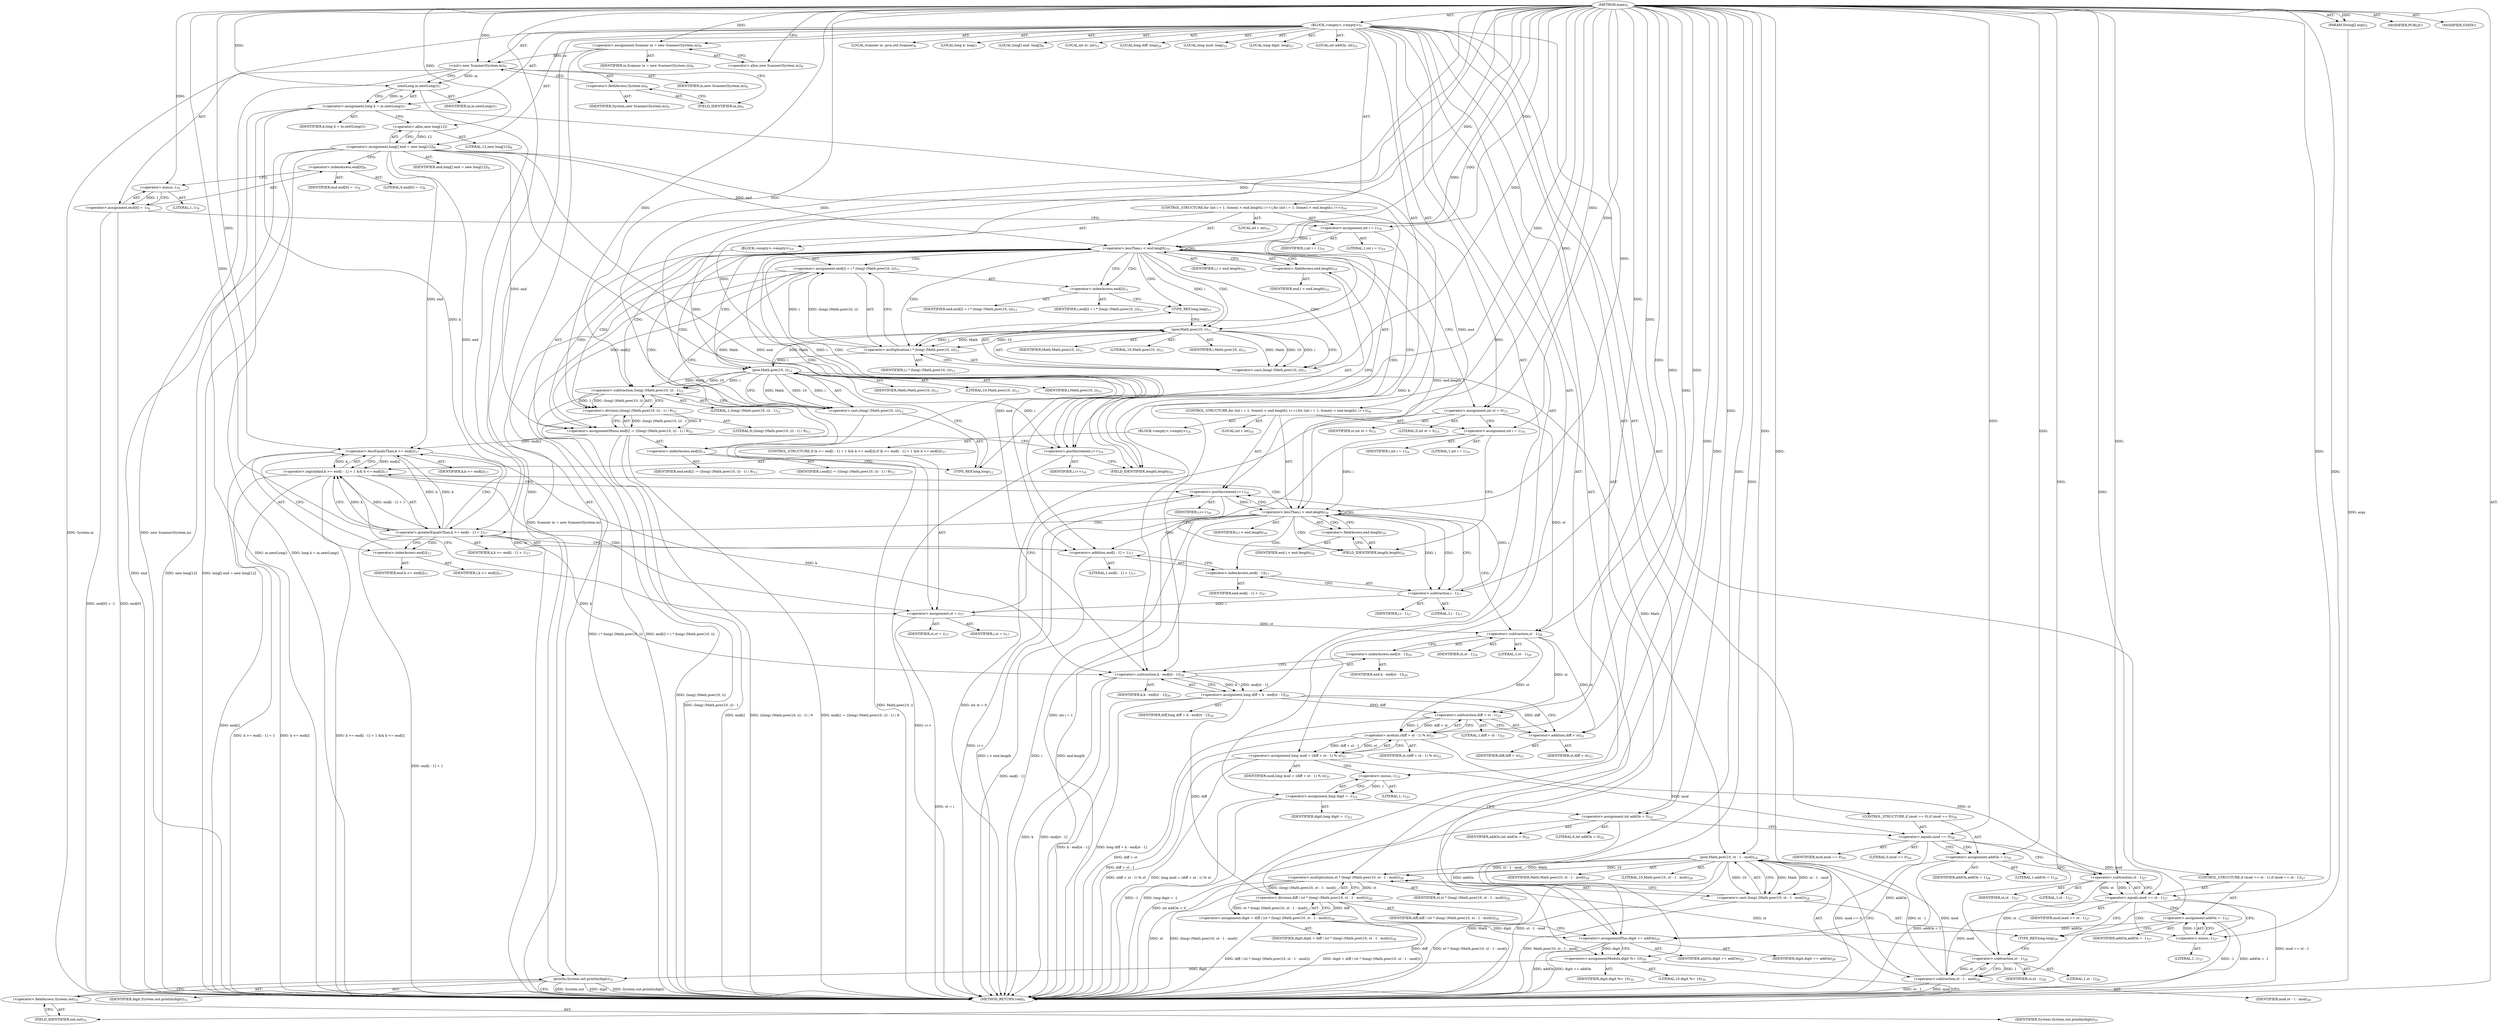 digraph "main" {  
"19" [label = <(METHOD,main)<SUB>5</SUB>> ]
"20" [label = <(PARAM,String[] args)<SUB>5</SUB>> ]
"21" [label = <(BLOCK,&lt;empty&gt;,&lt;empty&gt;)<SUB>5</SUB>> ]
"4" [label = <(LOCAL,Scanner in: java.util.Scanner)<SUB>6</SUB>> ]
"22" [label = <(&lt;operator&gt;.assignment,Scanner in = new Scanner(System.in))<SUB>6</SUB>> ]
"23" [label = <(IDENTIFIER,in,Scanner in = new Scanner(System.in))<SUB>6</SUB>> ]
"24" [label = <(&lt;operator&gt;.alloc,new Scanner(System.in))<SUB>6</SUB>> ]
"25" [label = <(&lt;init&gt;,new Scanner(System.in))<SUB>6</SUB>> ]
"3" [label = <(IDENTIFIER,in,new Scanner(System.in))<SUB>6</SUB>> ]
"26" [label = <(&lt;operator&gt;.fieldAccess,System.in)<SUB>6</SUB>> ]
"27" [label = <(IDENTIFIER,System,new Scanner(System.in))<SUB>6</SUB>> ]
"28" [label = <(FIELD_IDENTIFIER,in,in)<SUB>6</SUB>> ]
"29" [label = <(LOCAL,long k: long)<SUB>7</SUB>> ]
"30" [label = <(&lt;operator&gt;.assignment,long k = in.nextLong())<SUB>7</SUB>> ]
"31" [label = <(IDENTIFIER,k,long k = in.nextLong())<SUB>7</SUB>> ]
"32" [label = <(nextLong,in.nextLong())<SUB>7</SUB>> ]
"33" [label = <(IDENTIFIER,in,in.nextLong())<SUB>7</SUB>> ]
"34" [label = <(LOCAL,long[] end: long[])<SUB>8</SUB>> ]
"35" [label = <(&lt;operator&gt;.assignment,long[] end = new long[12])<SUB>8</SUB>> ]
"36" [label = <(IDENTIFIER,end,long[] end = new long[12])<SUB>8</SUB>> ]
"37" [label = <(&lt;operator&gt;.alloc,new long[12])> ]
"38" [label = <(LITERAL,12,new long[12])<SUB>8</SUB>> ]
"39" [label = <(&lt;operator&gt;.assignment,end[0] = -1)<SUB>9</SUB>> ]
"40" [label = <(&lt;operator&gt;.indexAccess,end[0])<SUB>9</SUB>> ]
"41" [label = <(IDENTIFIER,end,end[0] = -1)<SUB>9</SUB>> ]
"42" [label = <(LITERAL,0,end[0] = -1)<SUB>9</SUB>> ]
"43" [label = <(&lt;operator&gt;.minus,-1)<SUB>9</SUB>> ]
"44" [label = <(LITERAL,1,-1)<SUB>9</SUB>> ]
"45" [label = <(CONTROL_STRUCTURE,for (int i = 1; Some(i &lt; end.length); i++),for (int i = 1; Some(i &lt; end.length); i++))<SUB>10</SUB>> ]
"46" [label = <(LOCAL,int i: int)<SUB>10</SUB>> ]
"47" [label = <(&lt;operator&gt;.assignment,int i = 1)<SUB>10</SUB>> ]
"48" [label = <(IDENTIFIER,i,int i = 1)<SUB>10</SUB>> ]
"49" [label = <(LITERAL,1,int i = 1)<SUB>10</SUB>> ]
"50" [label = <(&lt;operator&gt;.lessThan,i &lt; end.length)<SUB>10</SUB>> ]
"51" [label = <(IDENTIFIER,i,i &lt; end.length)<SUB>10</SUB>> ]
"52" [label = <(&lt;operator&gt;.fieldAccess,end.length)<SUB>10</SUB>> ]
"53" [label = <(IDENTIFIER,end,i &lt; end.length)<SUB>10</SUB>> ]
"54" [label = <(FIELD_IDENTIFIER,length,length)<SUB>10</SUB>> ]
"55" [label = <(&lt;operator&gt;.postIncrement,i++)<SUB>10</SUB>> ]
"56" [label = <(IDENTIFIER,i,i++)<SUB>10</SUB>> ]
"57" [label = <(BLOCK,&lt;empty&gt;,&lt;empty&gt;)<SUB>10</SUB>> ]
"58" [label = <(&lt;operator&gt;.assignment,end[i] = i * (long) (Math.pow(10, i)))<SUB>11</SUB>> ]
"59" [label = <(&lt;operator&gt;.indexAccess,end[i])<SUB>11</SUB>> ]
"60" [label = <(IDENTIFIER,end,end[i] = i * (long) (Math.pow(10, i)))<SUB>11</SUB>> ]
"61" [label = <(IDENTIFIER,i,end[i] = i * (long) (Math.pow(10, i)))<SUB>11</SUB>> ]
"62" [label = <(&lt;operator&gt;.multiplication,i * (long) (Math.pow(10, i)))<SUB>11</SUB>> ]
"63" [label = <(IDENTIFIER,i,i * (long) (Math.pow(10, i)))<SUB>11</SUB>> ]
"64" [label = <(&lt;operator&gt;.cast,(long) (Math.pow(10, i)))<SUB>11</SUB>> ]
"65" [label = <(TYPE_REF,long,long)<SUB>11</SUB>> ]
"66" [label = <(pow,Math.pow(10, i))<SUB>11</SUB>> ]
"67" [label = <(IDENTIFIER,Math,Math.pow(10, i))<SUB>11</SUB>> ]
"68" [label = <(LITERAL,10,Math.pow(10, i))<SUB>11</SUB>> ]
"69" [label = <(IDENTIFIER,i,Math.pow(10, i))<SUB>11</SUB>> ]
"70" [label = <(&lt;operator&gt;.assignmentMinus,end[i] -= ((long) (Math.pow(10, i)) - 1) / 9)<SUB>12</SUB>> ]
"71" [label = <(&lt;operator&gt;.indexAccess,end[i])<SUB>12</SUB>> ]
"72" [label = <(IDENTIFIER,end,end[i] -= ((long) (Math.pow(10, i)) - 1) / 9)<SUB>12</SUB>> ]
"73" [label = <(IDENTIFIER,i,end[i] -= ((long) (Math.pow(10, i)) - 1) / 9)<SUB>12</SUB>> ]
"74" [label = <(&lt;operator&gt;.division,((long) (Math.pow(10, i)) - 1) / 9)<SUB>12</SUB>> ]
"75" [label = <(&lt;operator&gt;.subtraction,(long) (Math.pow(10, i)) - 1)<SUB>12</SUB>> ]
"76" [label = <(&lt;operator&gt;.cast,(long) (Math.pow(10, i)))<SUB>12</SUB>> ]
"77" [label = <(TYPE_REF,long,long)<SUB>12</SUB>> ]
"78" [label = <(pow,Math.pow(10, i))<SUB>12</SUB>> ]
"79" [label = <(IDENTIFIER,Math,Math.pow(10, i))<SUB>12</SUB>> ]
"80" [label = <(LITERAL,10,Math.pow(10, i))<SUB>12</SUB>> ]
"81" [label = <(IDENTIFIER,i,Math.pow(10, i))<SUB>12</SUB>> ]
"82" [label = <(LITERAL,1,(long) (Math.pow(10, i)) - 1)<SUB>12</SUB>> ]
"83" [label = <(LITERAL,9,((long) (Math.pow(10, i)) - 1) / 9)<SUB>12</SUB>> ]
"84" [label = <(LOCAL,int st: int)<SUB>15</SUB>> ]
"85" [label = <(&lt;operator&gt;.assignment,int st = 0)<SUB>15</SUB>> ]
"86" [label = <(IDENTIFIER,st,int st = 0)<SUB>15</SUB>> ]
"87" [label = <(LITERAL,0,int st = 0)<SUB>15</SUB>> ]
"88" [label = <(CONTROL_STRUCTURE,for (int i = 1; Some(i &lt; end.length); i++),for (int i = 1; Some(i &lt; end.length); i++))<SUB>16</SUB>> ]
"89" [label = <(LOCAL,int i: int)<SUB>16</SUB>> ]
"90" [label = <(&lt;operator&gt;.assignment,int i = 1)<SUB>16</SUB>> ]
"91" [label = <(IDENTIFIER,i,int i = 1)<SUB>16</SUB>> ]
"92" [label = <(LITERAL,1,int i = 1)<SUB>16</SUB>> ]
"93" [label = <(&lt;operator&gt;.lessThan,i &lt; end.length)<SUB>16</SUB>> ]
"94" [label = <(IDENTIFIER,i,i &lt; end.length)<SUB>16</SUB>> ]
"95" [label = <(&lt;operator&gt;.fieldAccess,end.length)<SUB>16</SUB>> ]
"96" [label = <(IDENTIFIER,end,i &lt; end.length)<SUB>16</SUB>> ]
"97" [label = <(FIELD_IDENTIFIER,length,length)<SUB>16</SUB>> ]
"98" [label = <(&lt;operator&gt;.postIncrement,i++)<SUB>16</SUB>> ]
"99" [label = <(IDENTIFIER,i,i++)<SUB>16</SUB>> ]
"100" [label = <(BLOCK,&lt;empty&gt;,&lt;empty&gt;)<SUB>16</SUB>> ]
"101" [label = <(CONTROL_STRUCTURE,if (k &gt;= end[i - 1] + 1 &amp;&amp; k &lt;= end[i]),if (k &gt;= end[i - 1] + 1 &amp;&amp; k &lt;= end[i]))<SUB>17</SUB>> ]
"102" [label = <(&lt;operator&gt;.logicalAnd,k &gt;= end[i - 1] + 1 &amp;&amp; k &lt;= end[i])<SUB>17</SUB>> ]
"103" [label = <(&lt;operator&gt;.greaterEqualsThan,k &gt;= end[i - 1] + 1)<SUB>17</SUB>> ]
"104" [label = <(IDENTIFIER,k,k &gt;= end[i - 1] + 1)<SUB>17</SUB>> ]
"105" [label = <(&lt;operator&gt;.addition,end[i - 1] + 1)<SUB>17</SUB>> ]
"106" [label = <(&lt;operator&gt;.indexAccess,end[i - 1])<SUB>17</SUB>> ]
"107" [label = <(IDENTIFIER,end,end[i - 1] + 1)<SUB>17</SUB>> ]
"108" [label = <(&lt;operator&gt;.subtraction,i - 1)<SUB>17</SUB>> ]
"109" [label = <(IDENTIFIER,i,i - 1)<SUB>17</SUB>> ]
"110" [label = <(LITERAL,1,i - 1)<SUB>17</SUB>> ]
"111" [label = <(LITERAL,1,end[i - 1] + 1)<SUB>17</SUB>> ]
"112" [label = <(&lt;operator&gt;.lessEqualsThan,k &lt;= end[i])<SUB>17</SUB>> ]
"113" [label = <(IDENTIFIER,k,k &lt;= end[i])<SUB>17</SUB>> ]
"114" [label = <(&lt;operator&gt;.indexAccess,end[i])<SUB>17</SUB>> ]
"115" [label = <(IDENTIFIER,end,k &lt;= end[i])<SUB>17</SUB>> ]
"116" [label = <(IDENTIFIER,i,k &lt;= end[i])<SUB>17</SUB>> ]
"117" [label = <(&lt;operator&gt;.assignment,st = i)<SUB>17</SUB>> ]
"118" [label = <(IDENTIFIER,st,st = i)<SUB>17</SUB>> ]
"119" [label = <(IDENTIFIER,i,st = i)<SUB>17</SUB>> ]
"120" [label = <(LOCAL,long diff: long)<SUB>20</SUB>> ]
"121" [label = <(&lt;operator&gt;.assignment,long diff = k - end[st - 1])<SUB>20</SUB>> ]
"122" [label = <(IDENTIFIER,diff,long diff = k - end[st - 1])<SUB>20</SUB>> ]
"123" [label = <(&lt;operator&gt;.subtraction,k - end[st - 1])<SUB>20</SUB>> ]
"124" [label = <(IDENTIFIER,k,k - end[st - 1])<SUB>20</SUB>> ]
"125" [label = <(&lt;operator&gt;.indexAccess,end[st - 1])<SUB>20</SUB>> ]
"126" [label = <(IDENTIFIER,end,k - end[st - 1])<SUB>20</SUB>> ]
"127" [label = <(&lt;operator&gt;.subtraction,st - 1)<SUB>20</SUB>> ]
"128" [label = <(IDENTIFIER,st,st - 1)<SUB>20</SUB>> ]
"129" [label = <(LITERAL,1,st - 1)<SUB>20</SUB>> ]
"130" [label = <(LOCAL,long mod: long)<SUB>21</SUB>> ]
"131" [label = <(&lt;operator&gt;.assignment,long mod = (diff + st - 1) % st)<SUB>21</SUB>> ]
"132" [label = <(IDENTIFIER,mod,long mod = (diff + st - 1) % st)<SUB>21</SUB>> ]
"133" [label = <(&lt;operator&gt;.modulo,(diff + st - 1) % st)<SUB>21</SUB>> ]
"134" [label = <(&lt;operator&gt;.subtraction,diff + st - 1)<SUB>21</SUB>> ]
"135" [label = <(&lt;operator&gt;.addition,diff + st)<SUB>21</SUB>> ]
"136" [label = <(IDENTIFIER,diff,diff + st)<SUB>21</SUB>> ]
"137" [label = <(IDENTIFIER,st,diff + st)<SUB>21</SUB>> ]
"138" [label = <(LITERAL,1,diff + st - 1)<SUB>21</SUB>> ]
"139" [label = <(IDENTIFIER,st,(diff + st - 1) % st)<SUB>21</SUB>> ]
"140" [label = <(LOCAL,long digit: long)<SUB>23</SUB>> ]
"141" [label = <(&lt;operator&gt;.assignment,long digit = -1)<SUB>23</SUB>> ]
"142" [label = <(IDENTIFIER,digit,long digit = -1)<SUB>23</SUB>> ]
"143" [label = <(&lt;operator&gt;.minus,-1)<SUB>23</SUB>> ]
"144" [label = <(LITERAL,1,-1)<SUB>23</SUB>> ]
"145" [label = <(LOCAL,int addOn: int)<SUB>25</SUB>> ]
"146" [label = <(&lt;operator&gt;.assignment,int addOn = 0)<SUB>25</SUB>> ]
"147" [label = <(IDENTIFIER,addOn,int addOn = 0)<SUB>25</SUB>> ]
"148" [label = <(LITERAL,0,int addOn = 0)<SUB>25</SUB>> ]
"149" [label = <(CONTROL_STRUCTURE,if (mod == 0),if (mod == 0))<SUB>26</SUB>> ]
"150" [label = <(&lt;operator&gt;.equals,mod == 0)<SUB>26</SUB>> ]
"151" [label = <(IDENTIFIER,mod,mod == 0)<SUB>26</SUB>> ]
"152" [label = <(LITERAL,0,mod == 0)<SUB>26</SUB>> ]
"153" [label = <(&lt;operator&gt;.assignment,addOn = 1)<SUB>26</SUB>> ]
"154" [label = <(IDENTIFIER,addOn,addOn = 1)<SUB>26</SUB>> ]
"155" [label = <(LITERAL,1,addOn = 1)<SUB>26</SUB>> ]
"156" [label = <(CONTROL_STRUCTURE,if (mod == st - 1),if (mod == st - 1))<SUB>27</SUB>> ]
"157" [label = <(&lt;operator&gt;.equals,mod == st - 1)<SUB>27</SUB>> ]
"158" [label = <(IDENTIFIER,mod,mod == st - 1)<SUB>27</SUB>> ]
"159" [label = <(&lt;operator&gt;.subtraction,st - 1)<SUB>27</SUB>> ]
"160" [label = <(IDENTIFIER,st,st - 1)<SUB>27</SUB>> ]
"161" [label = <(LITERAL,1,st - 1)<SUB>27</SUB>> ]
"162" [label = <(&lt;operator&gt;.assignment,addOn = -1)<SUB>27</SUB>> ]
"163" [label = <(IDENTIFIER,addOn,addOn = -1)<SUB>27</SUB>> ]
"164" [label = <(&lt;operator&gt;.minus,-1)<SUB>27</SUB>> ]
"165" [label = <(LITERAL,1,-1)<SUB>27</SUB>> ]
"166" [label = <(&lt;operator&gt;.assignment,digit = diff / (st * (long) (Math.pow(10, st - 1 - mod))))<SUB>28</SUB>> ]
"167" [label = <(IDENTIFIER,digit,digit = diff / (st * (long) (Math.pow(10, st - 1 - mod))))<SUB>28</SUB>> ]
"168" [label = <(&lt;operator&gt;.division,diff / (st * (long) (Math.pow(10, st - 1 - mod))))<SUB>28</SUB>> ]
"169" [label = <(IDENTIFIER,diff,diff / (st * (long) (Math.pow(10, st - 1 - mod))))<SUB>28</SUB>> ]
"170" [label = <(&lt;operator&gt;.multiplication,st * (long) (Math.pow(10, st - 1 - mod)))<SUB>28</SUB>> ]
"171" [label = <(IDENTIFIER,st,st * (long) (Math.pow(10, st - 1 - mod)))<SUB>28</SUB>> ]
"172" [label = <(&lt;operator&gt;.cast,(long) (Math.pow(10, st - 1 - mod)))<SUB>28</SUB>> ]
"173" [label = <(TYPE_REF,long,long)<SUB>28</SUB>> ]
"174" [label = <(pow,Math.pow(10, st - 1 - mod))<SUB>28</SUB>> ]
"175" [label = <(IDENTIFIER,Math,Math.pow(10, st - 1 - mod))<SUB>28</SUB>> ]
"176" [label = <(LITERAL,10,Math.pow(10, st - 1 - mod))<SUB>28</SUB>> ]
"177" [label = <(&lt;operator&gt;.subtraction,st - 1 - mod)<SUB>28</SUB>> ]
"178" [label = <(&lt;operator&gt;.subtraction,st - 1)<SUB>28</SUB>> ]
"179" [label = <(IDENTIFIER,st,st - 1)<SUB>28</SUB>> ]
"180" [label = <(LITERAL,1,st - 1)<SUB>28</SUB>> ]
"181" [label = <(IDENTIFIER,mod,st - 1 - mod)<SUB>28</SUB>> ]
"182" [label = <(&lt;operator&gt;.assignmentPlus,digit += addOn)<SUB>29</SUB>> ]
"183" [label = <(IDENTIFIER,digit,digit += addOn)<SUB>29</SUB>> ]
"184" [label = <(IDENTIFIER,addOn,digit += addOn)<SUB>29</SUB>> ]
"185" [label = <(&lt;operators&gt;.assignmentModulo,digit %= 10)<SUB>30</SUB>> ]
"186" [label = <(IDENTIFIER,digit,digit %= 10)<SUB>30</SUB>> ]
"187" [label = <(LITERAL,10,digit %= 10)<SUB>30</SUB>> ]
"188" [label = <(println,System.out.println(digit))<SUB>31</SUB>> ]
"189" [label = <(&lt;operator&gt;.fieldAccess,System.out)<SUB>31</SUB>> ]
"190" [label = <(IDENTIFIER,System,System.out.println(digit))<SUB>31</SUB>> ]
"191" [label = <(FIELD_IDENTIFIER,out,out)<SUB>31</SUB>> ]
"192" [label = <(IDENTIFIER,digit,System.out.println(digit))<SUB>31</SUB>> ]
"193" [label = <(MODIFIER,PUBLIC)> ]
"194" [label = <(MODIFIER,STATIC)> ]
"195" [label = <(METHOD_RETURN,void)<SUB>5</SUB>> ]
  "19" -> "20"  [ label = "AST: "] 
  "19" -> "21"  [ label = "AST: "] 
  "19" -> "193"  [ label = "AST: "] 
  "19" -> "194"  [ label = "AST: "] 
  "19" -> "195"  [ label = "AST: "] 
  "21" -> "4"  [ label = "AST: "] 
  "21" -> "22"  [ label = "AST: "] 
  "21" -> "25"  [ label = "AST: "] 
  "21" -> "29"  [ label = "AST: "] 
  "21" -> "30"  [ label = "AST: "] 
  "21" -> "34"  [ label = "AST: "] 
  "21" -> "35"  [ label = "AST: "] 
  "21" -> "39"  [ label = "AST: "] 
  "21" -> "45"  [ label = "AST: "] 
  "21" -> "84"  [ label = "AST: "] 
  "21" -> "85"  [ label = "AST: "] 
  "21" -> "88"  [ label = "AST: "] 
  "21" -> "120"  [ label = "AST: "] 
  "21" -> "121"  [ label = "AST: "] 
  "21" -> "130"  [ label = "AST: "] 
  "21" -> "131"  [ label = "AST: "] 
  "21" -> "140"  [ label = "AST: "] 
  "21" -> "141"  [ label = "AST: "] 
  "21" -> "145"  [ label = "AST: "] 
  "21" -> "146"  [ label = "AST: "] 
  "21" -> "149"  [ label = "AST: "] 
  "21" -> "156"  [ label = "AST: "] 
  "21" -> "166"  [ label = "AST: "] 
  "21" -> "182"  [ label = "AST: "] 
  "21" -> "185"  [ label = "AST: "] 
  "21" -> "188"  [ label = "AST: "] 
  "22" -> "23"  [ label = "AST: "] 
  "22" -> "24"  [ label = "AST: "] 
  "25" -> "3"  [ label = "AST: "] 
  "25" -> "26"  [ label = "AST: "] 
  "26" -> "27"  [ label = "AST: "] 
  "26" -> "28"  [ label = "AST: "] 
  "30" -> "31"  [ label = "AST: "] 
  "30" -> "32"  [ label = "AST: "] 
  "32" -> "33"  [ label = "AST: "] 
  "35" -> "36"  [ label = "AST: "] 
  "35" -> "37"  [ label = "AST: "] 
  "37" -> "38"  [ label = "AST: "] 
  "39" -> "40"  [ label = "AST: "] 
  "39" -> "43"  [ label = "AST: "] 
  "40" -> "41"  [ label = "AST: "] 
  "40" -> "42"  [ label = "AST: "] 
  "43" -> "44"  [ label = "AST: "] 
  "45" -> "46"  [ label = "AST: "] 
  "45" -> "47"  [ label = "AST: "] 
  "45" -> "50"  [ label = "AST: "] 
  "45" -> "55"  [ label = "AST: "] 
  "45" -> "57"  [ label = "AST: "] 
  "47" -> "48"  [ label = "AST: "] 
  "47" -> "49"  [ label = "AST: "] 
  "50" -> "51"  [ label = "AST: "] 
  "50" -> "52"  [ label = "AST: "] 
  "52" -> "53"  [ label = "AST: "] 
  "52" -> "54"  [ label = "AST: "] 
  "55" -> "56"  [ label = "AST: "] 
  "57" -> "58"  [ label = "AST: "] 
  "57" -> "70"  [ label = "AST: "] 
  "58" -> "59"  [ label = "AST: "] 
  "58" -> "62"  [ label = "AST: "] 
  "59" -> "60"  [ label = "AST: "] 
  "59" -> "61"  [ label = "AST: "] 
  "62" -> "63"  [ label = "AST: "] 
  "62" -> "64"  [ label = "AST: "] 
  "64" -> "65"  [ label = "AST: "] 
  "64" -> "66"  [ label = "AST: "] 
  "66" -> "67"  [ label = "AST: "] 
  "66" -> "68"  [ label = "AST: "] 
  "66" -> "69"  [ label = "AST: "] 
  "70" -> "71"  [ label = "AST: "] 
  "70" -> "74"  [ label = "AST: "] 
  "71" -> "72"  [ label = "AST: "] 
  "71" -> "73"  [ label = "AST: "] 
  "74" -> "75"  [ label = "AST: "] 
  "74" -> "83"  [ label = "AST: "] 
  "75" -> "76"  [ label = "AST: "] 
  "75" -> "82"  [ label = "AST: "] 
  "76" -> "77"  [ label = "AST: "] 
  "76" -> "78"  [ label = "AST: "] 
  "78" -> "79"  [ label = "AST: "] 
  "78" -> "80"  [ label = "AST: "] 
  "78" -> "81"  [ label = "AST: "] 
  "85" -> "86"  [ label = "AST: "] 
  "85" -> "87"  [ label = "AST: "] 
  "88" -> "89"  [ label = "AST: "] 
  "88" -> "90"  [ label = "AST: "] 
  "88" -> "93"  [ label = "AST: "] 
  "88" -> "98"  [ label = "AST: "] 
  "88" -> "100"  [ label = "AST: "] 
  "90" -> "91"  [ label = "AST: "] 
  "90" -> "92"  [ label = "AST: "] 
  "93" -> "94"  [ label = "AST: "] 
  "93" -> "95"  [ label = "AST: "] 
  "95" -> "96"  [ label = "AST: "] 
  "95" -> "97"  [ label = "AST: "] 
  "98" -> "99"  [ label = "AST: "] 
  "100" -> "101"  [ label = "AST: "] 
  "101" -> "102"  [ label = "AST: "] 
  "101" -> "117"  [ label = "AST: "] 
  "102" -> "103"  [ label = "AST: "] 
  "102" -> "112"  [ label = "AST: "] 
  "103" -> "104"  [ label = "AST: "] 
  "103" -> "105"  [ label = "AST: "] 
  "105" -> "106"  [ label = "AST: "] 
  "105" -> "111"  [ label = "AST: "] 
  "106" -> "107"  [ label = "AST: "] 
  "106" -> "108"  [ label = "AST: "] 
  "108" -> "109"  [ label = "AST: "] 
  "108" -> "110"  [ label = "AST: "] 
  "112" -> "113"  [ label = "AST: "] 
  "112" -> "114"  [ label = "AST: "] 
  "114" -> "115"  [ label = "AST: "] 
  "114" -> "116"  [ label = "AST: "] 
  "117" -> "118"  [ label = "AST: "] 
  "117" -> "119"  [ label = "AST: "] 
  "121" -> "122"  [ label = "AST: "] 
  "121" -> "123"  [ label = "AST: "] 
  "123" -> "124"  [ label = "AST: "] 
  "123" -> "125"  [ label = "AST: "] 
  "125" -> "126"  [ label = "AST: "] 
  "125" -> "127"  [ label = "AST: "] 
  "127" -> "128"  [ label = "AST: "] 
  "127" -> "129"  [ label = "AST: "] 
  "131" -> "132"  [ label = "AST: "] 
  "131" -> "133"  [ label = "AST: "] 
  "133" -> "134"  [ label = "AST: "] 
  "133" -> "139"  [ label = "AST: "] 
  "134" -> "135"  [ label = "AST: "] 
  "134" -> "138"  [ label = "AST: "] 
  "135" -> "136"  [ label = "AST: "] 
  "135" -> "137"  [ label = "AST: "] 
  "141" -> "142"  [ label = "AST: "] 
  "141" -> "143"  [ label = "AST: "] 
  "143" -> "144"  [ label = "AST: "] 
  "146" -> "147"  [ label = "AST: "] 
  "146" -> "148"  [ label = "AST: "] 
  "149" -> "150"  [ label = "AST: "] 
  "149" -> "153"  [ label = "AST: "] 
  "150" -> "151"  [ label = "AST: "] 
  "150" -> "152"  [ label = "AST: "] 
  "153" -> "154"  [ label = "AST: "] 
  "153" -> "155"  [ label = "AST: "] 
  "156" -> "157"  [ label = "AST: "] 
  "156" -> "162"  [ label = "AST: "] 
  "157" -> "158"  [ label = "AST: "] 
  "157" -> "159"  [ label = "AST: "] 
  "159" -> "160"  [ label = "AST: "] 
  "159" -> "161"  [ label = "AST: "] 
  "162" -> "163"  [ label = "AST: "] 
  "162" -> "164"  [ label = "AST: "] 
  "164" -> "165"  [ label = "AST: "] 
  "166" -> "167"  [ label = "AST: "] 
  "166" -> "168"  [ label = "AST: "] 
  "168" -> "169"  [ label = "AST: "] 
  "168" -> "170"  [ label = "AST: "] 
  "170" -> "171"  [ label = "AST: "] 
  "170" -> "172"  [ label = "AST: "] 
  "172" -> "173"  [ label = "AST: "] 
  "172" -> "174"  [ label = "AST: "] 
  "174" -> "175"  [ label = "AST: "] 
  "174" -> "176"  [ label = "AST: "] 
  "174" -> "177"  [ label = "AST: "] 
  "177" -> "178"  [ label = "AST: "] 
  "177" -> "181"  [ label = "AST: "] 
  "178" -> "179"  [ label = "AST: "] 
  "178" -> "180"  [ label = "AST: "] 
  "182" -> "183"  [ label = "AST: "] 
  "182" -> "184"  [ label = "AST: "] 
  "185" -> "186"  [ label = "AST: "] 
  "185" -> "187"  [ label = "AST: "] 
  "188" -> "189"  [ label = "AST: "] 
  "188" -> "192"  [ label = "AST: "] 
  "189" -> "190"  [ label = "AST: "] 
  "189" -> "191"  [ label = "AST: "] 
  "22" -> "28"  [ label = "CFG: "] 
  "25" -> "32"  [ label = "CFG: "] 
  "30" -> "37"  [ label = "CFG: "] 
  "35" -> "40"  [ label = "CFG: "] 
  "39" -> "47"  [ label = "CFG: "] 
  "85" -> "90"  [ label = "CFG: "] 
  "121" -> "135"  [ label = "CFG: "] 
  "131" -> "143"  [ label = "CFG: "] 
  "141" -> "146"  [ label = "CFG: "] 
  "146" -> "150"  [ label = "CFG: "] 
  "166" -> "182"  [ label = "CFG: "] 
  "182" -> "185"  [ label = "CFG: "] 
  "185" -> "191"  [ label = "CFG: "] 
  "188" -> "195"  [ label = "CFG: "] 
  "24" -> "22"  [ label = "CFG: "] 
  "26" -> "25"  [ label = "CFG: "] 
  "32" -> "30"  [ label = "CFG: "] 
  "37" -> "35"  [ label = "CFG: "] 
  "40" -> "43"  [ label = "CFG: "] 
  "43" -> "39"  [ label = "CFG: "] 
  "47" -> "54"  [ label = "CFG: "] 
  "50" -> "59"  [ label = "CFG: "] 
  "50" -> "85"  [ label = "CFG: "] 
  "55" -> "54"  [ label = "CFG: "] 
  "90" -> "97"  [ label = "CFG: "] 
  "93" -> "108"  [ label = "CFG: "] 
  "93" -> "127"  [ label = "CFG: "] 
  "98" -> "97"  [ label = "CFG: "] 
  "123" -> "121"  [ label = "CFG: "] 
  "133" -> "131"  [ label = "CFG: "] 
  "143" -> "141"  [ label = "CFG: "] 
  "150" -> "153"  [ label = "CFG: "] 
  "150" -> "159"  [ label = "CFG: "] 
  "153" -> "159"  [ label = "CFG: "] 
  "157" -> "164"  [ label = "CFG: "] 
  "157" -> "173"  [ label = "CFG: "] 
  "162" -> "173"  [ label = "CFG: "] 
  "168" -> "166"  [ label = "CFG: "] 
  "189" -> "188"  [ label = "CFG: "] 
  "28" -> "26"  [ label = "CFG: "] 
  "52" -> "50"  [ label = "CFG: "] 
  "58" -> "71"  [ label = "CFG: "] 
  "70" -> "55"  [ label = "CFG: "] 
  "95" -> "93"  [ label = "CFG: "] 
  "125" -> "123"  [ label = "CFG: "] 
  "134" -> "133"  [ label = "CFG: "] 
  "159" -> "157"  [ label = "CFG: "] 
  "164" -> "162"  [ label = "CFG: "] 
  "170" -> "168"  [ label = "CFG: "] 
  "191" -> "189"  [ label = "CFG: "] 
  "54" -> "52"  [ label = "CFG: "] 
  "59" -> "65"  [ label = "CFG: "] 
  "62" -> "58"  [ label = "CFG: "] 
  "71" -> "77"  [ label = "CFG: "] 
  "74" -> "70"  [ label = "CFG: "] 
  "97" -> "95"  [ label = "CFG: "] 
  "102" -> "117"  [ label = "CFG: "] 
  "102" -> "98"  [ label = "CFG: "] 
  "117" -> "98"  [ label = "CFG: "] 
  "127" -> "125"  [ label = "CFG: "] 
  "135" -> "134"  [ label = "CFG: "] 
  "172" -> "170"  [ label = "CFG: "] 
  "64" -> "62"  [ label = "CFG: "] 
  "75" -> "74"  [ label = "CFG: "] 
  "103" -> "102"  [ label = "CFG: "] 
  "103" -> "114"  [ label = "CFG: "] 
  "112" -> "102"  [ label = "CFG: "] 
  "173" -> "178"  [ label = "CFG: "] 
  "174" -> "172"  [ label = "CFG: "] 
  "65" -> "66"  [ label = "CFG: "] 
  "66" -> "64"  [ label = "CFG: "] 
  "76" -> "75"  [ label = "CFG: "] 
  "105" -> "103"  [ label = "CFG: "] 
  "114" -> "112"  [ label = "CFG: "] 
  "177" -> "174"  [ label = "CFG: "] 
  "77" -> "78"  [ label = "CFG: "] 
  "78" -> "76"  [ label = "CFG: "] 
  "106" -> "105"  [ label = "CFG: "] 
  "178" -> "177"  [ label = "CFG: "] 
  "108" -> "106"  [ label = "CFG: "] 
  "19" -> "24"  [ label = "CFG: "] 
  "20" -> "195"  [ label = "DDG: args"] 
  "22" -> "195"  [ label = "DDG: Scanner in = new Scanner(System.in)"] 
  "25" -> "195"  [ label = "DDG: System.in"] 
  "25" -> "195"  [ label = "DDG: new Scanner(System.in)"] 
  "32" -> "195"  [ label = "DDG: in"] 
  "30" -> "195"  [ label = "DDG: in.nextLong()"] 
  "30" -> "195"  [ label = "DDG: long k = in.nextLong()"] 
  "35" -> "195"  [ label = "DDG: end"] 
  "35" -> "195"  [ label = "DDG: new long[12]"] 
  "35" -> "195"  [ label = "DDG: long[] end = new long[12]"] 
  "39" -> "195"  [ label = "DDG: end[0]"] 
  "39" -> "195"  [ label = "DDG: end[0] = -1"] 
  "85" -> "195"  [ label = "DDG: int st = 0"] 
  "90" -> "195"  [ label = "DDG: int i = 1"] 
  "93" -> "195"  [ label = "DDG: i"] 
  "93" -> "195"  [ label = "DDG: end.length"] 
  "93" -> "195"  [ label = "DDG: i &lt; end.length"] 
  "123" -> "195"  [ label = "DDG: k"] 
  "123" -> "195"  [ label = "DDG: end[st - 1]"] 
  "121" -> "195"  [ label = "DDG: k - end[st - 1]"] 
  "121" -> "195"  [ label = "DDG: long diff = k - end[st - 1]"] 
  "134" -> "195"  [ label = "DDG: diff + st"] 
  "133" -> "195"  [ label = "DDG: diff + st - 1"] 
  "131" -> "195"  [ label = "DDG: (diff + st - 1) % st"] 
  "131" -> "195"  [ label = "DDG: long mod = (diff + st - 1) % st"] 
  "141" -> "195"  [ label = "DDG: -1"] 
  "141" -> "195"  [ label = "DDG: long digit = -1"] 
  "146" -> "195"  [ label = "DDG: int addOn = 0"] 
  "150" -> "195"  [ label = "DDG: mod == 0"] 
  "153" -> "195"  [ label = "DDG: addOn = 1"] 
  "157" -> "195"  [ label = "DDG: mod == st - 1"] 
  "162" -> "195"  [ label = "DDG: -1"] 
  "162" -> "195"  [ label = "DDG: addOn = -1"] 
  "168" -> "195"  [ label = "DDG: diff"] 
  "170" -> "195"  [ label = "DDG: st"] 
  "174" -> "195"  [ label = "DDG: Math"] 
  "177" -> "195"  [ label = "DDG: st - 1"] 
  "177" -> "195"  [ label = "DDG: mod"] 
  "174" -> "195"  [ label = "DDG: st - 1 - mod"] 
  "172" -> "195"  [ label = "DDG: Math.pow(10, st - 1 - mod)"] 
  "170" -> "195"  [ label = "DDG: (long) (Math.pow(10, st - 1 - mod))"] 
  "168" -> "195"  [ label = "DDG: st * (long) (Math.pow(10, st - 1 - mod))"] 
  "166" -> "195"  [ label = "DDG: diff / (st * (long) (Math.pow(10, st - 1 - mod)))"] 
  "166" -> "195"  [ label = "DDG: digit = diff / (st * (long) (Math.pow(10, st - 1 - mod)))"] 
  "182" -> "195"  [ label = "DDG: addOn"] 
  "182" -> "195"  [ label = "DDG: digit += addOn"] 
  "188" -> "195"  [ label = "DDG: System.out"] 
  "188" -> "195"  [ label = "DDG: digit"] 
  "188" -> "195"  [ label = "DDG: System.out.println(digit)"] 
  "105" -> "195"  [ label = "DDG: end[i - 1]"] 
  "103" -> "195"  [ label = "DDG: end[i - 1] + 1"] 
  "102" -> "195"  [ label = "DDG: k &gt;= end[i - 1] + 1"] 
  "112" -> "195"  [ label = "DDG: end[i]"] 
  "102" -> "195"  [ label = "DDG: k &lt;= end[i]"] 
  "102" -> "195"  [ label = "DDG: k &gt;= end[i - 1] + 1 &amp;&amp; k &lt;= end[i]"] 
  "117" -> "195"  [ label = "DDG: st = i"] 
  "98" -> "195"  [ label = "DDG: i++"] 
  "58" -> "195"  [ label = "DDG: i * (long) (Math.pow(10, i))"] 
  "58" -> "195"  [ label = "DDG: end[i] = i * (long) (Math.pow(10, i))"] 
  "70" -> "195"  [ label = "DDG: end[i]"] 
  "76" -> "195"  [ label = "DDG: Math.pow(10, i)"] 
  "75" -> "195"  [ label = "DDG: (long) (Math.pow(10, i))"] 
  "74" -> "195"  [ label = "DDG: (long) (Math.pow(10, i)) - 1"] 
  "70" -> "195"  [ label = "DDG: ((long) (Math.pow(10, i)) - 1) / 9"] 
  "70" -> "195"  [ label = "DDG: end[i] -= ((long) (Math.pow(10, i)) - 1) / 9"] 
  "55" -> "195"  [ label = "DDG: i++"] 
  "19" -> "20"  [ label = "DDG: "] 
  "19" -> "22"  [ label = "DDG: "] 
  "32" -> "30"  [ label = "DDG: in"] 
  "37" -> "35"  [ label = "DDG: 12"] 
  "43" -> "39"  [ label = "DDG: 1"] 
  "19" -> "85"  [ label = "DDG: "] 
  "123" -> "121"  [ label = "DDG: k"] 
  "123" -> "121"  [ label = "DDG: end[st - 1]"] 
  "133" -> "131"  [ label = "DDG: diff + st - 1"] 
  "133" -> "131"  [ label = "DDG: st"] 
  "143" -> "141"  [ label = "DDG: 1"] 
  "19" -> "146"  [ label = "DDG: "] 
  "168" -> "166"  [ label = "DDG: diff"] 
  "168" -> "166"  [ label = "DDG: st * (long) (Math.pow(10, st - 1 - mod))"] 
  "146" -> "182"  [ label = "DDG: addOn"] 
  "153" -> "182"  [ label = "DDG: addOn"] 
  "162" -> "182"  [ label = "DDG: addOn"] 
  "19" -> "182"  [ label = "DDG: "] 
  "19" -> "185"  [ label = "DDG: "] 
  "22" -> "25"  [ label = "DDG: in"] 
  "19" -> "25"  [ label = "DDG: "] 
  "19" -> "47"  [ label = "DDG: "] 
  "19" -> "90"  [ label = "DDG: "] 
  "19" -> "153"  [ label = "DDG: "] 
  "164" -> "162"  [ label = "DDG: 1"] 
  "166" -> "182"  [ label = "DDG: digit"] 
  "182" -> "185"  [ label = "DDG: digit"] 
  "185" -> "188"  [ label = "DDG: digit"] 
  "19" -> "188"  [ label = "DDG: "] 
  "25" -> "32"  [ label = "DDG: in"] 
  "19" -> "32"  [ label = "DDG: "] 
  "19" -> "37"  [ label = "DDG: "] 
  "19" -> "43"  [ label = "DDG: "] 
  "47" -> "50"  [ label = "DDG: i"] 
  "55" -> "50"  [ label = "DDG: i"] 
  "19" -> "50"  [ label = "DDG: "] 
  "35" -> "50"  [ label = "DDG: end"] 
  "78" -> "55"  [ label = "DDG: i"] 
  "19" -> "55"  [ label = "DDG: "] 
  "62" -> "58"  [ label = "DDG: i"] 
  "62" -> "58"  [ label = "DDG: (long) (Math.pow(10, i))"] 
  "74" -> "70"  [ label = "DDG: (long) (Math.pow(10, i)) - 1"] 
  "74" -> "70"  [ label = "DDG: 9"] 
  "90" -> "93"  [ label = "DDG: i"] 
  "98" -> "93"  [ label = "DDG: i"] 
  "19" -> "93"  [ label = "DDG: "] 
  "35" -> "93"  [ label = "DDG: end"] 
  "50" -> "93"  [ label = "DDG: end.length"] 
  "108" -> "98"  [ label = "DDG: i"] 
  "19" -> "98"  [ label = "DDG: "] 
  "30" -> "123"  [ label = "DDG: k"] 
  "103" -> "123"  [ label = "DDG: k"] 
  "112" -> "123"  [ label = "DDG: k"] 
  "19" -> "123"  [ label = "DDG: "] 
  "35" -> "123"  [ label = "DDG: end"] 
  "134" -> "133"  [ label = "DDG: diff + st"] 
  "134" -> "133"  [ label = "DDG: 1"] 
  "19" -> "133"  [ label = "DDG: "] 
  "127" -> "133"  [ label = "DDG: st"] 
  "19" -> "143"  [ label = "DDG: "] 
  "131" -> "150"  [ label = "DDG: mod"] 
  "19" -> "150"  [ label = "DDG: "] 
  "150" -> "157"  [ label = "DDG: mod"] 
  "19" -> "157"  [ label = "DDG: "] 
  "159" -> "157"  [ label = "DDG: st"] 
  "159" -> "157"  [ label = "DDG: 1"] 
  "19" -> "168"  [ label = "DDG: "] 
  "121" -> "168"  [ label = "DDG: diff"] 
  "170" -> "168"  [ label = "DDG: st"] 
  "170" -> "168"  [ label = "DDG: (long) (Math.pow(10, st - 1 - mod))"] 
  "35" -> "70"  [ label = "DDG: end"] 
  "58" -> "70"  [ label = "DDG: end[i]"] 
  "108" -> "117"  [ label = "DDG: i"] 
  "19" -> "117"  [ label = "DDG: "] 
  "121" -> "134"  [ label = "DDG: diff"] 
  "19" -> "134"  [ label = "DDG: "] 
  "127" -> "134"  [ label = "DDG: st"] 
  "133" -> "159"  [ label = "DDG: st"] 
  "19" -> "159"  [ label = "DDG: "] 
  "19" -> "164"  [ label = "DDG: "] 
  "178" -> "170"  [ label = "DDG: st"] 
  "19" -> "170"  [ label = "DDG: "] 
  "174" -> "170"  [ label = "DDG: Math"] 
  "174" -> "170"  [ label = "DDG: 10"] 
  "174" -> "170"  [ label = "DDG: st - 1 - mod"] 
  "66" -> "62"  [ label = "DDG: i"] 
  "19" -> "62"  [ label = "DDG: "] 
  "66" -> "62"  [ label = "DDG: Math"] 
  "66" -> "62"  [ label = "DDG: 10"] 
  "75" -> "74"  [ label = "DDG: (long) (Math.pow(10, i))"] 
  "75" -> "74"  [ label = "DDG: 1"] 
  "19" -> "74"  [ label = "DDG: "] 
  "103" -> "102"  [ label = "DDG: k"] 
  "103" -> "102"  [ label = "DDG: end[i - 1] + 1"] 
  "112" -> "102"  [ label = "DDG: k"] 
  "112" -> "102"  [ label = "DDG: end[i]"] 
  "85" -> "127"  [ label = "DDG: st"] 
  "117" -> "127"  [ label = "DDG: st"] 
  "19" -> "127"  [ label = "DDG: "] 
  "121" -> "135"  [ label = "DDG: diff"] 
  "19" -> "135"  [ label = "DDG: "] 
  "127" -> "135"  [ label = "DDG: st"] 
  "19" -> "172"  [ label = "DDG: "] 
  "174" -> "172"  [ label = "DDG: Math"] 
  "174" -> "172"  [ label = "DDG: 10"] 
  "174" -> "172"  [ label = "DDG: st - 1 - mod"] 
  "19" -> "64"  [ label = "DDG: "] 
  "66" -> "64"  [ label = "DDG: Math"] 
  "66" -> "64"  [ label = "DDG: 10"] 
  "66" -> "64"  [ label = "DDG: i"] 
  "19" -> "75"  [ label = "DDG: "] 
  "78" -> "75"  [ label = "DDG: Math"] 
  "78" -> "75"  [ label = "DDG: 10"] 
  "78" -> "75"  [ label = "DDG: i"] 
  "30" -> "103"  [ label = "DDG: k"] 
  "112" -> "103"  [ label = "DDG: k"] 
  "19" -> "103"  [ label = "DDG: "] 
  "35" -> "103"  [ label = "DDG: end"] 
  "103" -> "112"  [ label = "DDG: k"] 
  "19" -> "112"  [ label = "DDG: "] 
  "35" -> "112"  [ label = "DDG: end"] 
  "70" -> "112"  [ label = "DDG: end[i]"] 
  "78" -> "174"  [ label = "DDG: Math"] 
  "19" -> "174"  [ label = "DDG: "] 
  "177" -> "174"  [ label = "DDG: st - 1"] 
  "177" -> "174"  [ label = "DDG: mod"] 
  "78" -> "66"  [ label = "DDG: Math"] 
  "19" -> "66"  [ label = "DDG: "] 
  "50" -> "66"  [ label = "DDG: i"] 
  "19" -> "76"  [ label = "DDG: "] 
  "78" -> "76"  [ label = "DDG: Math"] 
  "78" -> "76"  [ label = "DDG: 10"] 
  "78" -> "76"  [ label = "DDG: i"] 
  "35" -> "105"  [ label = "DDG: end"] 
  "19" -> "105"  [ label = "DDG: "] 
  "178" -> "177"  [ label = "DDG: st"] 
  "178" -> "177"  [ label = "DDG: 1"] 
  "157" -> "177"  [ label = "DDG: mod"] 
  "19" -> "177"  [ label = "DDG: "] 
  "66" -> "78"  [ label = "DDG: Math"] 
  "19" -> "78"  [ label = "DDG: "] 
  "62" -> "78"  [ label = "DDG: i"] 
  "159" -> "178"  [ label = "DDG: st"] 
  "19" -> "178"  [ label = "DDG: "] 
  "93" -> "108"  [ label = "DDG: i"] 
  "19" -> "108"  [ label = "DDG: "] 
  "50" -> "77"  [ label = "CDG: "] 
  "50" -> "64"  [ label = "CDG: "] 
  "50" -> "66"  [ label = "CDG: "] 
  "50" -> "75"  [ label = "CDG: "] 
  "50" -> "52"  [ label = "CDG: "] 
  "50" -> "74"  [ label = "CDG: "] 
  "50" -> "76"  [ label = "CDG: "] 
  "50" -> "65"  [ label = "CDG: "] 
  "50" -> "50"  [ label = "CDG: "] 
  "50" -> "59"  [ label = "CDG: "] 
  "50" -> "54"  [ label = "CDG: "] 
  "50" -> "58"  [ label = "CDG: "] 
  "50" -> "71"  [ label = "CDG: "] 
  "50" -> "70"  [ label = "CDG: "] 
  "50" -> "55"  [ label = "CDG: "] 
  "50" -> "78"  [ label = "CDG: "] 
  "50" -> "62"  [ label = "CDG: "] 
  "93" -> "98"  [ label = "CDG: "] 
  "93" -> "102"  [ label = "CDG: "] 
  "93" -> "103"  [ label = "CDG: "] 
  "93" -> "95"  [ label = "CDG: "] 
  "93" -> "106"  [ label = "CDG: "] 
  "93" -> "97"  [ label = "CDG: "] 
  "93" -> "93"  [ label = "CDG: "] 
  "93" -> "105"  [ label = "CDG: "] 
  "93" -> "108"  [ label = "CDG: "] 
  "150" -> "153"  [ label = "CDG: "] 
  "157" -> "162"  [ label = "CDG: "] 
  "157" -> "164"  [ label = "CDG: "] 
  "102" -> "117"  [ label = "CDG: "] 
  "103" -> "114"  [ label = "CDG: "] 
  "103" -> "112"  [ label = "CDG: "] 
}
